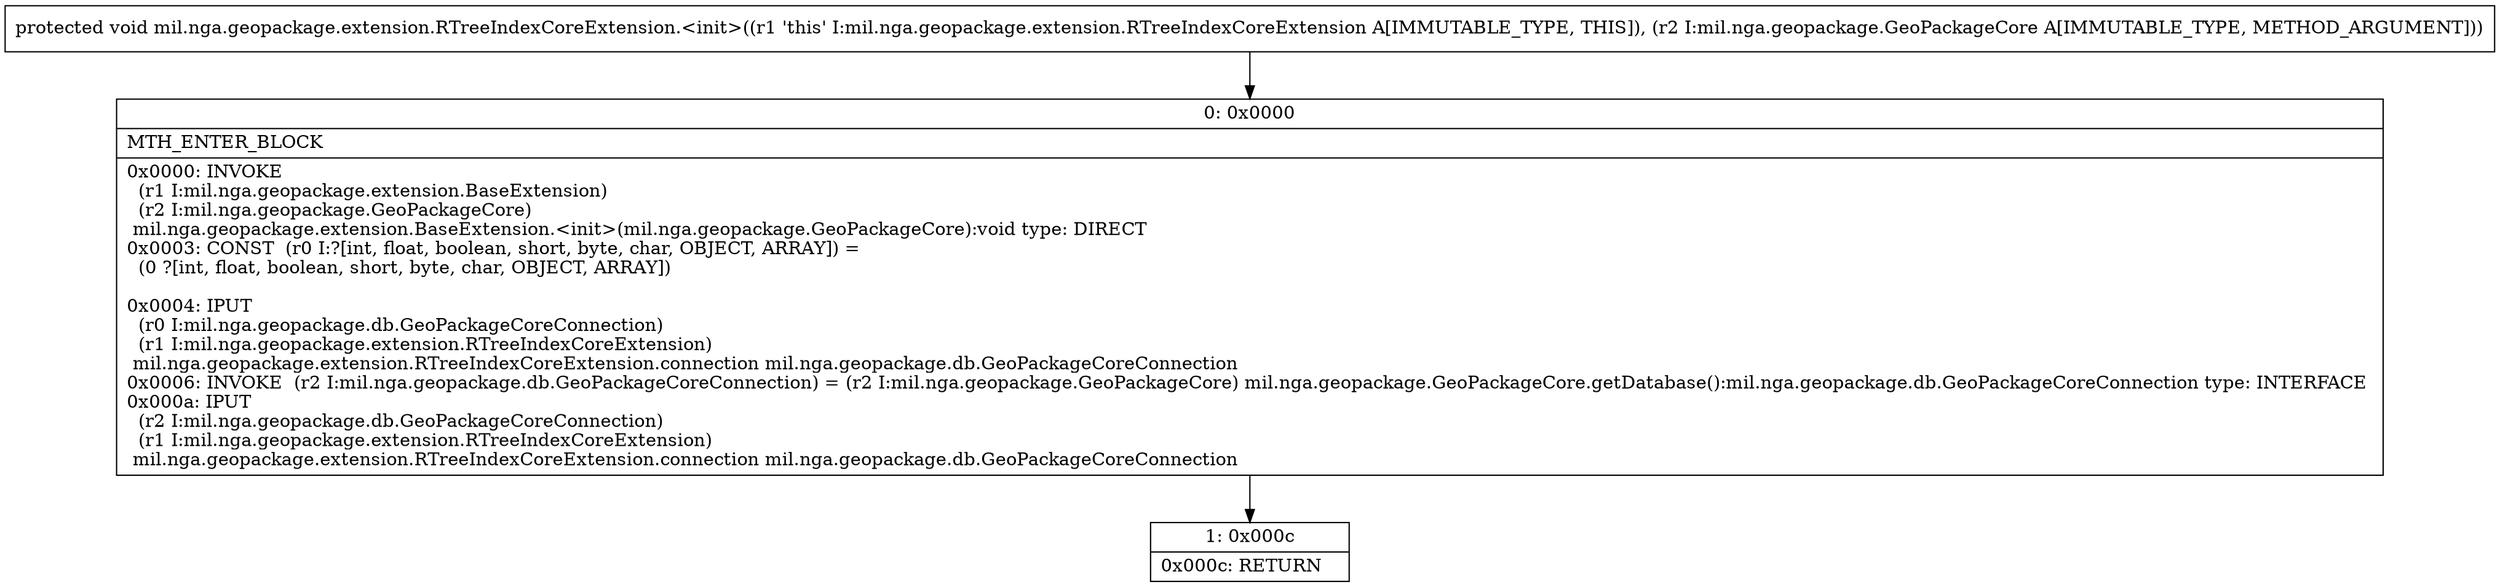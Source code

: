 digraph "CFG formil.nga.geopackage.extension.RTreeIndexCoreExtension.\<init\>(Lmil\/nga\/geopackage\/GeoPackageCore;)V" {
Node_0 [shape=record,label="{0\:\ 0x0000|MTH_ENTER_BLOCK\l|0x0000: INVOKE  \l  (r1 I:mil.nga.geopackage.extension.BaseExtension)\l  (r2 I:mil.nga.geopackage.GeoPackageCore)\l mil.nga.geopackage.extension.BaseExtension.\<init\>(mil.nga.geopackage.GeoPackageCore):void type: DIRECT \l0x0003: CONST  (r0 I:?[int, float, boolean, short, byte, char, OBJECT, ARRAY]) = \l  (0 ?[int, float, boolean, short, byte, char, OBJECT, ARRAY])\l \l0x0004: IPUT  \l  (r0 I:mil.nga.geopackage.db.GeoPackageCoreConnection)\l  (r1 I:mil.nga.geopackage.extension.RTreeIndexCoreExtension)\l mil.nga.geopackage.extension.RTreeIndexCoreExtension.connection mil.nga.geopackage.db.GeoPackageCoreConnection \l0x0006: INVOKE  (r2 I:mil.nga.geopackage.db.GeoPackageCoreConnection) = (r2 I:mil.nga.geopackage.GeoPackageCore) mil.nga.geopackage.GeoPackageCore.getDatabase():mil.nga.geopackage.db.GeoPackageCoreConnection type: INTERFACE \l0x000a: IPUT  \l  (r2 I:mil.nga.geopackage.db.GeoPackageCoreConnection)\l  (r1 I:mil.nga.geopackage.extension.RTreeIndexCoreExtension)\l mil.nga.geopackage.extension.RTreeIndexCoreExtension.connection mil.nga.geopackage.db.GeoPackageCoreConnection \l}"];
Node_1 [shape=record,label="{1\:\ 0x000c|0x000c: RETURN   \l}"];
MethodNode[shape=record,label="{protected void mil.nga.geopackage.extension.RTreeIndexCoreExtension.\<init\>((r1 'this' I:mil.nga.geopackage.extension.RTreeIndexCoreExtension A[IMMUTABLE_TYPE, THIS]), (r2 I:mil.nga.geopackage.GeoPackageCore A[IMMUTABLE_TYPE, METHOD_ARGUMENT])) }"];
MethodNode -> Node_0;
Node_0 -> Node_1;
}

